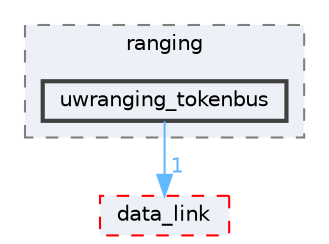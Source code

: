digraph "uwranging_tokenbus"
{
 // LATEX_PDF_SIZE
  bgcolor="transparent";
  edge [fontname=Helvetica,fontsize=10,labelfontname=Helvetica,labelfontsize=10];
  node [fontname=Helvetica,fontsize=10,shape=box,height=0.2,width=0.4];
  compound=true
  subgraph clusterdir_55b7040d4f040302b9e84bdc394c86d4 {
    graph [ bgcolor="#edf0f7", pencolor="grey50", label="ranging", fontname=Helvetica,fontsize=10 style="filled,dashed", URL="dir_55b7040d4f040302b9e84bdc394c86d4.html",tooltip=""]
  dir_1cca48d99ddd299de86c4a7c27dc7040 [label="uwranging_tokenbus", fillcolor="#edf0f7", color="grey25", style="filled,bold", URL="dir_1cca48d99ddd299de86c4a7c27dc7040.html",tooltip=""];
  }
  dir_f7bea17b332b01568654fe6fe9b8c8b6 [label="data_link", fillcolor="#edf0f7", color="red", style="filled,dashed", URL="dir_f7bea17b332b01568654fe6fe9b8c8b6.html",tooltip=""];
  dir_1cca48d99ddd299de86c4a7c27dc7040->dir_f7bea17b332b01568654fe6fe9b8c8b6 [headlabel="1", labeldistance=1.5 headhref="dir_000087_000002.html" href="dir_000087_000002.html" color="steelblue1" fontcolor="steelblue1"];
}
